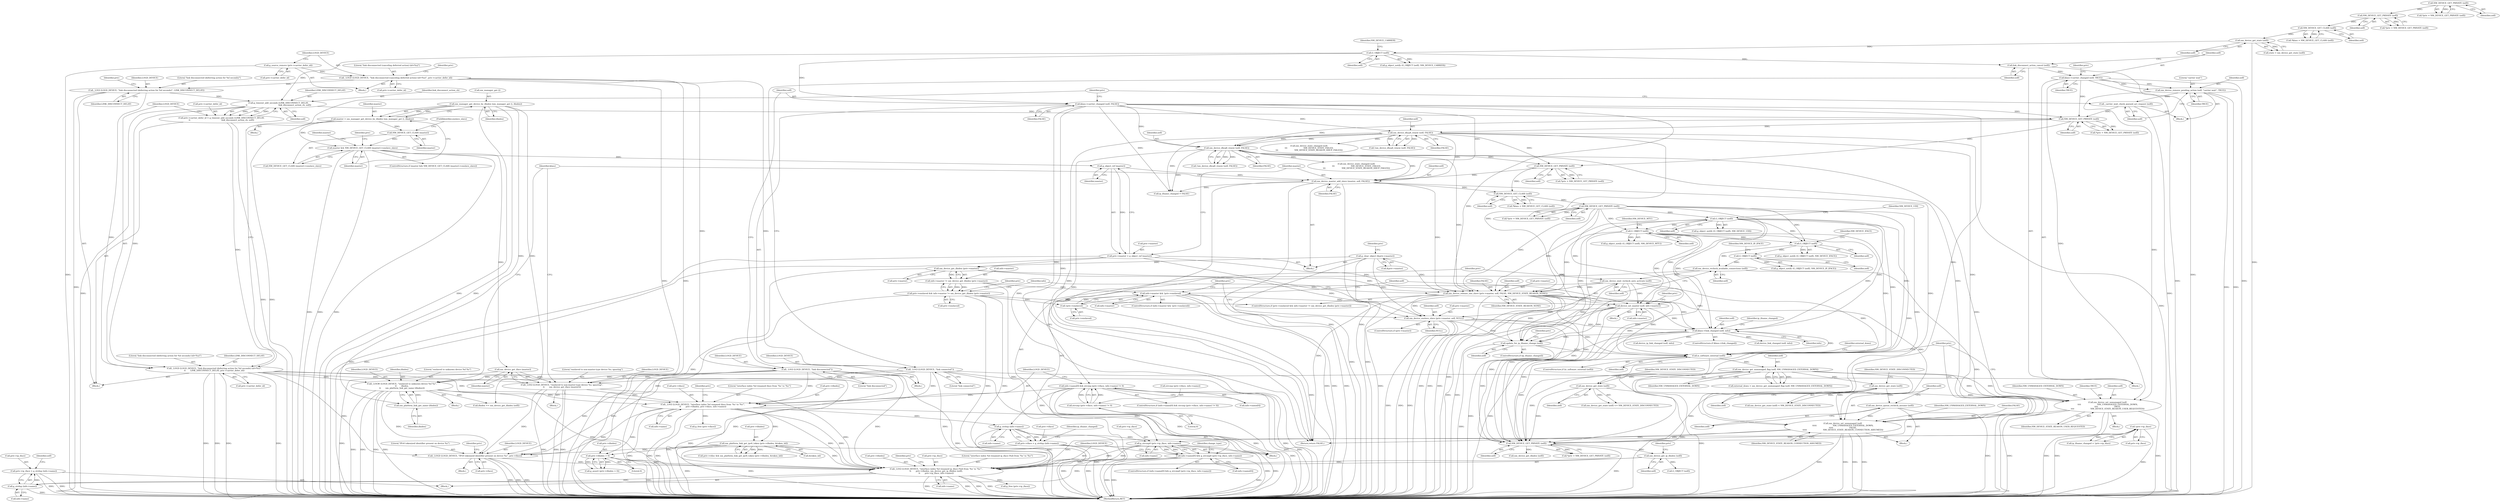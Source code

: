 digraph "0_NetworkManager_d5fc88e573fa58b93034b04d35a2454f5d28cad9@API" {
"1001900" [label="(Call,priv->ip_iface = g_strdup (info->name))"];
"1001904" [label="(Call,g_strdup (info->name))"];
"1001882" [label="(Call,_LOGI (LOGD_DEVICE, \"interface index %d renamed ip_iface (%d) from '%s' to '%s'\",\n\t\t       priv->ifindex, nm_device_get_ip_ifindex (self),\n\t\t       priv->ip_iface, info->name))"];
"1001566" [label="(Call,_LOGW (LOGD_DEVICE, \"enslaved to unknown device %d %s\",\n\t\t       ifindex,\n\t\t       nm_platform_link_get_name (ifindex)))"];
"1001461" [label="(Call,_LOGD (LOGD_DEVICE, \"link disconnected (deferring action for %d seconds) (id=%u)\",\n\t\t       LINK_DISCONNECT_DELAY, priv->carrier_defer_id))"];
"1001449" [label="(Call,_LOGI (LOGD_DEVICE, \"link disconnected (deferring action for %d seconds)\", LINK_DISCONNECT_DELAY))"];
"1001359" [label="(Call,_LOGD (LOGD_DEVICE, \"link disconnected (canceling deferred action) (id=%u)\", priv->carrier_defer_id))"];
"1001355" [label="(Call,g_source_remove (priv->carrier_defer_id))"];
"1001457" [label="(Call,g_timeout_add_seconds (LINK_DISCONNECT_DELAY,\n\t\t                                                link_disconnect_action_cb, self))"];
"1001399" [label="(Call,G_OBJECT (self))"];
"1001384" [label="(Call,nm_device_get_state (self))"];
"1001379" [label="(Call,NM_DEVICE_GET_CLASS (self))"];
"1001374" [label="(Call,NM_DEVICE_GET_PRIVATE (self))"];
"1001348" [label="(Call,NM_DEVICE_GET_PRIVATE (self))"];
"1001453" [label="(Call,priv->carrier_defer_id = g_timeout_add_seconds (LINK_DISCONNECT_DELAY,\n\t\t                                                link_disconnect_action_cb, self))"];
"1001407" [label="(Call,_LOGI (LOGD_DEVICE, \"link connected\"))"];
"1001441" [label="(Call,_LOGI (LOGD_DEVICE, \"link disconnected\"))"];
"1001570" [label="(Call,nm_platform_link_get_name (ifindex))"];
"1001529" [label="(Call,nm_manager_get_device_by_ifindex (nm_manager_get (), ifindex))"];
"1001755" [label="(Call,_LOGD (LOGD_DEVICE, \"IPv6 tokenized identifier present on device %s\", priv->iface))"];
"1001559" [label="(Call,_LOGI (LOGD_DEVICE, \"enslaved to non-master-type device %s; ignoring\",\n\t\t       nm_device_get_iface (master)))"];
"1001562" [label="(Call,nm_device_get_iface (master))"];
"1001533" [label="(Call,master && NM_DEVICE_GET_CLASS (master)->enslave_slave)"];
"1001527" [label="(Call,master = nm_manager_get_device_by_ifindex (nm_manager_get (), ifindex))"];
"1001536" [label="(Call,NM_DEVICE_GET_CLASS (master))"];
"1001654" [label="(Call,_LOGI (LOGD_DEVICE, \"interface index %d renamed iface from '%s' to '%s'\",\n\t\t       priv->ifindex, priv->iface, info->name))"];
"1001638" [label="(Call,info->name[0] && strcmp (priv->iface, info->name) != 0)"];
"1001644" [label="(Call,strcmp (priv->iface, info->name) != 0)"];
"1001670" [label="(Call,priv->iface = g_strdup (info->name))"];
"1001674" [label="(Call,g_strdup (info->name))"];
"1001748" [label="(Call,nm_platform_link_get_ipv6_token (priv->ifindex, &token_iid))"];
"1001799" [label="(Call,priv->ifindex > 0)"];
"1001888" [label="(Call,nm_device_get_ip_ifindex (self))"];
"1001865" [label="(Call,NM_DEVICE_GET_PRIVATE (self))"];
"1001829" [label="(Call,nm_device_set_unmanaged (self,\n\t\t\t\t\t                         NM_UNMANAGED_EXTERNAL_DOWN,\n\t\t\t\t\t                         FALSE,\n\t\t\t\t\t                         NM_DEVICE_STATE_REASON_CONNECTION_ASSUMED))"];
"1001827" [label="(Call,nm_device_queue_recheck_assume (self))"];
"1001823" [label="(Call,nm_device_get_state (self))"];
"1001811" [label="(Call,nm_device_get_unmanaged_flag (self, NM_UNMANAGED_EXTERNAL_DOWN))"];
"1001805" [label="(Call,is_software_external (self))"];
"1001581" [label="(Call,NM_DEVICE_GET_PRIVATE (self))"];
"1001576" [label="(Call,NM_DEVICE_GET_CLASS (self))"];
"1001525" [label="(Call,NM_DEVICE_GET_PRIVATE (self))"];
"1001501" [label="(Call,nm_device_dhcp6_renew (self, FALSE))"];
"1001472" [label="(Call,NM_DEVICE_GET_PRIVATE (self))"];
"1001444" [label="(Call,klass->carrier_changed (self, FALSE))"];
"1001433" [label="(Call,_carrier_wait_check_queued_act_request (self))"];
"1001429" [label="(Call,nm_device_remove_pending_action (self, \"carrier wait\", TRUE))"];
"1001412" [label="(Call,klass->carrier_changed (self, TRUE))"];
"1001410" [label="(Call,link_disconnect_action_cancel (self))"];
"1001485" [label="(Call,nm_device_dhcp4_renew (self, FALSE))"];
"1001551" [label="(Call,nm_device_master_add_slave (master, self, FALSE))"];
"1001549" [label="(Call,g_object_ref (master))"];
"1001614" [label="(Call,G_OBJECT (self))"];
"1001728" [label="(Call,device_set_master (self, info->master))"];
"1001696" [label="(Call,nm_device_emit_recheck_auto_activate (self))"];
"1001694" [label="(Call,nm_device_recheck_available_connections (self))"];
"1001685" [label="(Call,G_OBJECT (self))"];
"1001634" [label="(Call,G_OBJECT (self))"];
"1001691" [label="(Call,G_OBJECT (self))"];
"1001711" [label="(Call,nm_device_release_one_slave (priv->master, self, FALSE, NM_DEVICE_STATE_REASON_NONE))"];
"1001707" [label="(Call,nm_device_get_ifindex (priv->master))"];
"1001545" [label="(Call,priv->master = g_object_ref (master))"];
"1001540" [label="(Call,g_clear_object (&priv->master))"];
"1001719" [label="(Call,info->master && !priv->enslaved)"];
"1001703" [label="(Call,info->master != nm_device_get_ifindex (priv->master))"];
"1001723" [label="(Call,!priv->enslaved)"];
"1001699" [label="(Call,priv->enslaved && info->master != nm_device_get_ifindex (priv->master))"];
"1001737" [label="(Call,nm_device_enslave_slave (priv->master, self, NULL))"];
"1001780" [label="(Call,update_for_ip_ifname_change (self))"];
"1001775" [label="(Call,klass->link_changed (self, info))"];
"1001856" [label="(Call,nm_device_set_unmanaged (self,\n\t\t\t\t                         NM_UNMANAGED_EXTERNAL_DOWN,\n\t\t\t\t                         TRUE,\n\t\t\t\t                         NM_DEVICE_STATE_REASON_USER_REQUESTED))"];
"1001852" [label="(Call,nm_device_get_state (self))"];
"1001874" [label="(Call,g_strcmp0 (priv->ip_iface, info->name))"];
"1001680" [label="(Call,!priv->ip_iface)"];
"1001868" [label="(Call,info->name[0] && g_strcmp0 (priv->ip_iface, info->name))"];
"1001670" [label="(Call,priv->iface = g_strdup (info->name))"];
"1001470" [label="(Call,*priv = NM_DEVICE_GET_PRIVATE (self))"];
"1001755" [label="(Call,_LOGD (LOGD_DEVICE, \"IPv6 tokenized identifier present on device %s\", priv->iface))"];
"1001866" [label="(Identifier,self)"];
"1001811" [label="(Call,nm_device_get_unmanaged_flag (self, NM_UNMANAGED_EXTERNAL_DOWN))"];
"1001484" [label="(Call,!nm_device_dhcp4_renew (self, FALSE))"];
"1001441" [label="(Call,_LOGI (LOGD_DEVICE, \"link disconnected\"))"];
"1001538" [label="(FieldIdentifier,enslave_slave)"];
"1001562" [label="(Call,nm_device_get_iface (master))"];
"1001473" [label="(Identifier,self)"];
"1001853" [label="(Identifier,self)"];
"1001520" [label="(Block,)"];
"1001656" [label="(Literal,\"interface index %d renamed iface from '%s' to '%s'\")"];
"1001408" [label="(Identifier,LOGD_DEVICE)"];
"1001346" [label="(Call,*priv = NM_DEVICE_GET_PRIVATE (self))"];
"1001537" [label="(Identifier,master)"];
"1001780" [label="(Call,update_for_ip_ifname_change (self))"];
"1001825" [label="(Identifier,NM_DEVICE_STATE_DISCONNECTED)"];
"1001746" [label="(Identifier,priv)"];
"1001757" [label="(Literal,\"IPv6 tokenized identifier present on device %s\")"];
"1001375" [label="(Identifier,self)"];
"1001348" [label="(Call,NM_DEVICE_GET_PRIVATE (self))"];
"1001675" [label="(Call,info->name)"];
"1001891" [label="(Identifier,priv)"];
"1001666" [label="(Call,g_free (priv->iface))"];
"1001543" [label="(Identifier,priv)"];
"1001655" [label="(Identifier,LOGD_DEVICE)"];
"1001579" [label="(Call,*priv = NM_DEVICE_GET_PRIVATE (self))"];
"1001700" [label="(Call,priv->enslaved)"];
"1001781" [label="(Identifier,self)"];
"1001691" [label="(Call,G_OBJECT (self))"];
"1001699" [label="(Call,priv->enslaved && info->master != nm_device_get_ifindex (priv->master))"];
"1001896" [label="(Call,g_free (priv->ip_iface))"];
"1001831" [label="(Identifier,NM_UNMANAGED_EXTERNAL_DOWN)"];
"1001721" [label="(Identifier,info)"];
"1001813" [label="(Identifier,NM_UNMANAGED_EXTERNAL_DOWN)"];
"1001692" [label="(Identifier,self)"];
"1001657" [label="(Call,priv->ifindex)"];
"1001812" [label="(Identifier,self)"];
"1001823" [label="(Call,nm_device_get_state (self))"];
"1001551" [label="(Call,nm_device_master_add_slave (master, self, FALSE))"];
"1001654" [label="(Call,_LOGI (LOGD_DEVICE, \"interface index %d renamed iface from '%s' to '%s'\",\n\t\t       priv->ifindex, priv->iface, info->name))"];
"1001585" [label="(Call,ip_ifname_changed = FALSE)"];
"1001576" [label="(Call,NM_DEVICE_GET_CLASS (self))"];
"1001893" [label="(Call,info->name)"];
"1001406" [label="(Block,)"];
"1001547" [label="(Identifier,priv)"];
"1001723" [label="(Call,!priv->enslaved)"];
"1001540" [label="(Call,g_clear_object (&priv->master))"];
"1001528" [label="(Identifier,master)"];
"1001851" [label="(Call,nm_device_get_state (self) <= NM_DEVICE_STATE_DISCONNECTED)"];
"1001560" [label="(Identifier,LOGD_DEVICE)"];
"1001874" [label="(Call,g_strcmp0 (priv->ip_iface, info->name))"];
"1001865" [label="(Call,NM_DEVICE_GET_PRIVATE (self))"];
"1001904" [label="(Call,g_strdup (info->name))"];
"1001878" [label="(Call,info->name)"];
"1001804" [label="(ControlStructure,if (is_software_external (self)))"];
"1001561" [label="(Literal,\"enslaved to non-master-type device %s; ignoring\")"];
"1001485" [label="(Call,nm_device_dhcp4_renew (self, FALSE))"];
"1001748" [label="(Call,nm_platform_link_get_ipv6_token (priv->ifindex, &token_iid))"];
"1001719" [label="(Call,info->master && !priv->enslaved)"];
"1001923" [label="(Call,nm_device_get_ifindex (self))"];
"1001704" [label="(Call,info->master)"];
"1001411" [label="(Identifier,self)"];
"1001614" [label="(Call,G_OBJECT (self))"];
"1001785" [label="(Identifier,priv)"];
"1001355" [label="(Call,g_source_remove (priv->carrier_defer_id))"];
"1001615" [label="(Identifier,self)"];
"1001806" [label="(Identifier,self)"];
"1001487" [label="(Identifier,FALSE)"];
"1001458" [label="(Identifier,LINK_DISCONNECT_DELAY)"];
"1001472" [label="(Call,NM_DEVICE_GET_PRIVATE (self))"];
"1001696" [label="(Call,nm_device_emit_recheck_auto_activate (self))"];
"1001764" [label="(Identifier,priv)"];
"1001385" [label="(Identifier,self)"];
"1001742" [label="(Identifier,NULL)"];
"1001744" [label="(Call,priv->rdisc && nm_platform_link_get_ipv6_token (priv->ifindex, &token_iid))"];
"1001687" [label="(Identifier,NM_DEVICE_IFACE)"];
"1001635" [label="(Identifier,self)"];
"1001738" [label="(Call,priv->master)"];
"1001698" [label="(ControlStructure,if (priv->enslaved && info->master != nm_device_get_ifindex (priv->master)))"];
"1001459" [label="(Identifier,link_disconnect_action_cb)"];
"1001883" [label="(Identifier,LOGD_DEVICE)"];
"1001535" [label="(Call,NM_DEVICE_GET_CLASS (master)->enslave_slave)"];
"1001401" [label="(Identifier,NM_DEVICE_CARRIER)"];
"1001433" [label="(Call,_carrier_wait_check_queued_act_request (self))"];
"1001384" [label="(Call,nm_device_get_state (self))"];
"1001554" [label="(Identifier,FALSE)"];
"1001881" [label="(Block,)"];
"1001663" [label="(Call,info->name)"];
"1001857" [label="(Identifier,self)"];
"1001558" [label="(Block,)"];
"1001917" [label="(Identifier,change_type)"];
"1001444" [label="(Call,klass->carrier_changed (self, FALSE))"];
"1001525" [label="(Call,NM_DEVICE_GET_PRIVATE (self))"];
"1001715" [label="(Identifier,self)"];
"1001443" [label="(Literal,\"link disconnected\")"];
"1001565" [label="(Block,)"];
"1001901" [label="(Call,priv->ip_iface)"];
"1001374" [label="(Call,NM_DEVICE_GET_PRIVATE (self))"];
"1001571" [label="(Identifier,ifindex)"];
"1001909" [label="(Call,G_OBJECT (self))"];
"1001826" [label="(Block,)"];
"1001863" [label="(Call,*priv = NM_DEVICE_GET_PRIVATE (self))"];
"1001407" [label="(Call,_LOGI (LOGD_DEVICE, \"link connected\"))"];
"1001359" [label="(Call,_LOGD (LOGD_DEVICE, \"link disconnected (canceling deferred action) (id=%u)\", priv->carrier_defer_id))"];
"1001684" [label="(Call,g_object_notify (G_OBJECT (self), NM_DEVICE_IFACE))"];
"1001756" [label="(Identifier,LOGD_DEVICE)"];
"1001749" [label="(Call,priv->ifindex)"];
"1001616" [label="(Identifier,NM_DEVICE_UDI)"];
"1001463" [label="(Literal,\"link disconnected (deferring action for %d seconds) (id=%u)\")"];
"1001864" [label="(Identifier,priv)"];
"1001833" [label="(Identifier,NM_DEVICE_STATE_REASON_CONNECTION_ASSUMED)"];
"1001570" [label="(Call,nm_platform_link_get_name (ifindex))"];
"1001465" [label="(Call,priv->carrier_defer_id)"];
"1001377" [label="(Call,*klass = NM_DEVICE_GET_CLASS (self))"];
"1001822" [label="(Call,nm_device_get_state (self) < NM_DEVICE_STATE_DISCONNECTED)"];
"1001460" [label="(Identifier,self)"];
"1001582" [label="(Identifier,self)"];
"1001440" [label="(Block,)"];
"1001448" [label="(Block,)"];
"1001400" [label="(Identifier,self)"];
"1001529" [label="(Call,nm_manager_get_device_by_ifindex (nm_manager_get (), ifindex))"];
"1001679" [label="(Identifier,ip_ifname_changed)"];
"1001798" [label="(Call,g_assert (priv->ifindex > 0))"];
"1001832" [label="(Identifier,FALSE)"];
"1001489" [label="(Call,nm_device_state_changed (self,\n\t\t\t                         NM_DEVICE_STATE_FAILED,\n\t\t\t                         NM_DEVICE_STATE_REASON_DHCP_FAILED))"];
"1001432" [label="(Identifier,TRUE)"];
"1001639" [label="(Call,info->name[0])"];
"1001718" [label="(ControlStructure,if (info->master && !priv->enslaved))"];
"1001502" [label="(Identifier,self)"];
"1001399" [label="(Call,G_OBJECT (self))"];
"1001382" [label="(Call,state = nm_device_get_state (self))"];
"1001559" [label="(Call,_LOGI (LOGD_DEVICE, \"enslaved to non-master-type device %s; ignoring\",\n\t\t       nm_device_get_iface (master)))"];
"1001701" [label="(Identifier,priv)"];
"1001500" [label="(Call,!nm_device_dhcp6_renew (self, FALSE))"];
"1001539" [label="(Block,)"];
"1001575" [label="(Identifier,klass)"];
"1001889" [label="(Identifier,self)"];
"1001553" [label="(Identifier,self)"];
"1001530" [label="(Call,nm_manager_get ())"];
"1001805" [label="(Call,is_software_external (self))"];
"1001379" [label="(Call,NM_DEVICE_GET_CLASS (self))"];
"1001852" [label="(Call,nm_device_get_state (self))"];
"1001900" [label="(Call,priv->ip_iface = g_strdup (info->name))"];
"1001645" [label="(Call,strcmp (priv->iface, info->name))"];
"1001884" [label="(Literal,\"interface index %d renamed ip_iface (%d) from '%s' to '%s'\")"];
"1001686" [label="(Identifier,self)"];
"1001776" [label="(Identifier,self)"];
"1001413" [label="(Identifier,self)"];
"1001730" [label="(Call,info->master)"];
"1001754" [label="(Block,)"];
"1001552" [label="(Identifier,master)"];
"1001752" [label="(Call,&token_iid)"];
"1001868" [label="(Call,info->name[0] && g_strcmp0 (priv->ip_iface, info->name))"];
"1001449" [label="(Call,_LOGI (LOGD_DEVICE, \"link disconnected (deferring action for %d seconds)\", LINK_DISCONNECT_DELAY))"];
"1001809" [label="(Call,external_down = nm_device_get_unmanaged_flag (self, NM_UNMANAGED_EXTERNAL_DOWN))"];
"1001737" [label="(Call,nm_device_enslave_slave (priv->master, self, NULL))"];
"1001412" [label="(Call,klass->carrier_changed (self, TRUE))"];
"1001613" [label="(Call,g_object_notify (G_OBJECT (self), NM_DEVICE_UDI))"];
"1001830" [label="(Identifier,self)"];
"1001442" [label="(Identifier,LOGD_DEVICE)"];
"1001453" [label="(Call,priv->carrier_defer_id = g_timeout_add_seconds (LINK_DISCONNECT_DELAY,\n\t\t                                                link_disconnect_action_cb, self))"];
"1001727" [label="(Block,)"];
"1001779" [label="(Identifier,ip_ifname_changed)"];
"1001563" [label="(Identifier,master)"];
"1001860" [label="(Identifier,NM_DEVICE_STATE_REASON_USER_REQUESTED)"];
"1001708" [label="(Call,priv->master)"];
"1001380" [label="(Identifier,self)"];
"1001652" [label="(Literal,0)"];
"1001729" [label="(Identifier,self)"];
"1001858" [label="(Identifier,NM_UNMANAGED_EXTERNAL_DOWN)"];
"1001534" [label="(Identifier,master)"];
"1001829" [label="(Call,nm_device_set_unmanaged (self,\n\t\t\t\t\t                         NM_UNMANAGED_EXTERNAL_DOWN,\n\t\t\t\t\t                         FALSE,\n\t\t\t\t\t                         NM_DEVICE_STATE_REASON_CONNECTION_ASSUMED))"];
"1001854" [label="(Identifier,NM_DEVICE_STATE_DISCONNECTED)"];
"1001690" [label="(Call,g_object_notify (G_OBJECT (self), NM_DEVICE_IP_IFACE))"];
"1001636" [label="(Identifier,NM_DEVICE_MTU)"];
"1001634" [label="(Call,G_OBJECT (self))"];
"1001557" [label="(Identifier,master)"];
"1001803" [label="(Literal,0)"];
"1001724" [label="(Call,priv->enslaved)"];
"1001434" [label="(Identifier,self)"];
"1001885" [label="(Call,priv->ifindex)"];
"1001541" [label="(Call,&priv->master)"];
"1001454" [label="(Call,priv->carrier_defer_id)"];
"1001523" [label="(Call,*priv = NM_DEVICE_GET_PRIVATE (self))"];
"1001828" [label="(Identifier,self)"];
"1001711" [label="(Call,nm_device_release_one_slave (priv->master, self, FALSE, NM_DEVICE_STATE_REASON_NONE))"];
"1001546" [label="(Call,priv->master)"];
"1001445" [label="(Identifier,self)"];
"1001581" [label="(Call,NM_DEVICE_GET_PRIVATE (self))"];
"1001859" [label="(Identifier,TRUE)"];
"1001898" [label="(Identifier,priv)"];
"1001758" [label="(Call,priv->iface)"];
"1001574" [label="(Call,*klass = NM_DEVICE_GET_CLASS (self))"];
"1001354" [label="(Block,)"];
"1001694" [label="(Call,nm_device_recheck_available_connections (self))"];
"1001455" [label="(Identifier,priv)"];
"1001660" [label="(Call,priv->iface)"];
"1001462" [label="(Identifier,LOGD_DEVICE)"];
"1001533" [label="(Call,master && NM_DEVICE_GET_CLASS (master)->enslave_slave)"];
"1001735" [label="(Identifier,priv)"];
"1001875" [label="(Call,priv->ip_iface)"];
"1001882" [label="(Call,_LOGI (LOGD_DEVICE, \"interface index %d renamed ip_iface (%d) from '%s' to '%s'\",\n\t\t       priv->ifindex, nm_device_get_ip_ifindex (self),\n\t\t       priv->ip_iface, info->name))"];
"1001824" [label="(Identifier,self)"];
"1001452" [label="(Identifier,LINK_DISCONNECT_DELAY)"];
"1001905" [label="(Call,info->name)"];
"1001869" [label="(Call,info->name[0])"];
"1001638" [label="(Call,info->name[0] && strcmp (priv->iface, info->name) != 0)"];
"1001685" [label="(Call,G_OBJECT (self))"];
"1001419" [label="(Block,)"];
"1001855" [label="(Block,)"];
"1001775" [label="(Call,klass->link_changed (self, info))"];
"1001362" [label="(Call,priv->carrier_defer_id)"];
"1007368" [label="(MethodReturn,RET)"];
"1001429" [label="(Call,nm_device_remove_pending_action (self, \"carrier wait\", TRUE))"];
"1001637" [label="(ControlStructure,if (info->name[0] && strcmp (priv->iface, info->name) != 0))"];
"1001450" [label="(Identifier,LOGD_DEVICE)"];
"1001633" [label="(Call,g_object_notify (G_OBJECT (self), NM_DEVICE_MTU))"];
"1001707" [label="(Call,nm_device_get_ifindex (priv->master))"];
"1001550" [label="(Identifier,master)"];
"1001568" [label="(Literal,\"enslaved to unknown device %d %s\")"];
"1001531" [label="(Identifier,ifindex)"];
"1001527" [label="(Call,master = nm_manager_get_device_by_ifindex (nm_manager_get (), ifindex))"];
"1001451" [label="(Literal,\"link disconnected (deferring action for %d seconds)\")"];
"1001430" [label="(Identifier,self)"];
"1001486" [label="(Identifier,self)"];
"1001536" [label="(Call,NM_DEVICE_GET_CLASS (master))"];
"1001668" [label="(Identifier,priv)"];
"1001695" [label="(Identifier,self)"];
"1001778" [label="(ControlStructure,if (ip_ifname_changed))"];
"1001799" [label="(Call,priv->ifindex > 0)"];
"1001461" [label="(Call,_LOGD (LOGD_DEVICE, \"link disconnected (deferring action for %d seconds) (id=%u)\",\n\t\t       LINK_DISCONNECT_DELAY, priv->carrier_defer_id))"];
"1001567" [label="(Identifier,LOGD_DEVICE)"];
"1001890" [label="(Call,priv->ip_iface)"];
"1001674" [label="(Call,g_strdup (info->name))"];
"1001810" [label="(Identifier,external_down)"];
"1001713" [label="(Identifier,priv)"];
"1001566" [label="(Call,_LOGW (LOGD_DEVICE, \"enslaved to unknown device %d %s\",\n\t\t       ifindex,\n\t\t       nm_platform_link_get_name (ifindex)))"];
"1001398" [label="(Call,g_object_notify (G_OBJECT (self), NM_DEVICE_CARRIER))"];
"1001410" [label="(Call,link_disconnect_action_cancel (self))"];
"1001962" [label="(Return,return FALSE;)"];
"1001717" [label="(Identifier,NM_DEVICE_STATE_REASON_NONE)"];
"1001771" [label="(ControlStructure,if (klass->link_changed))"];
"1001888" [label="(Call,nm_device_get_ip_ifindex (self))"];
"1001471" [label="(Identifier,priv)"];
"1001653" [label="(Block,)"];
"1001372" [label="(Call,*priv = NM_DEVICE_GET_PRIVATE (self))"];
"1001712" [label="(Call,priv->master)"];
"1001549" [label="(Call,g_object_ref (master))"];
"1001925" [label="(Call,device_link_changed (self, info))"];
"1001526" [label="(Identifier,self)"];
"1001505" [label="(Call,nm_device_state_changed (self,\n\t\t\t                         NM_DEVICE_STATE_FAILED,\n\t\t\t                         NM_DEVICE_STATE_REASON_DHCP_FAILED))"];
"1001921" [label="(Call,ifindex == nm_device_get_ifindex (self))"];
"1001777" [label="(Identifier,info)"];
"1001360" [label="(Identifier,LOGD_DEVICE)"];
"1001367" [label="(Identifier,priv)"];
"1001741" [label="(Identifier,self)"];
"1001728" [label="(Call,device_set_master (self, info->master))"];
"1001577" [label="(Identifier,self)"];
"1001867" [label="(ControlStructure,if (info->name[0] && g_strcmp0 (priv->ip_iface, info->name)))"];
"1001733" [label="(ControlStructure,if (priv->master))"];
"1001703" [label="(Call,info->master != nm_device_get_ifindex (priv->master))"];
"1001457" [label="(Call,g_timeout_add_seconds (LINK_DISCONNECT_DELAY,\n\t\t                                                link_disconnect_action_cb, self))"];
"1001910" [label="(Identifier,self)"];
"1001501" [label="(Call,nm_device_dhcp6_renew (self, FALSE))"];
"1001356" [label="(Call,priv->carrier_defer_id)"];
"1001856" [label="(Call,nm_device_set_unmanaged (self,\n\t\t\t\t                         NM_UNMANAGED_EXTERNAL_DOWN,\n\t\t\t\t                         TRUE,\n\t\t\t\t                         NM_DEVICE_STATE_REASON_USER_REQUESTED))"];
"1001532" [label="(ControlStructure,if (master && NM_DEVICE_GET_CLASS (master)->enslave_slave))"];
"1001681" [label="(Call,priv->ip_iface)"];
"1001417" [label="(Identifier,priv)"];
"1001545" [label="(Call,priv->master = g_object_ref (master))"];
"1001934" [label="(Call,device_ip_link_changed (self, info))"];
"1001800" [label="(Call,priv->ifindex)"];
"1001678" [label="(Call,ip_ifname_changed = !priv->ip_iface)"];
"1001464" [label="(Identifier,LINK_DISCONNECT_DELAY)"];
"1001644" [label="(Call,strcmp (priv->iface, info->name) != 0)"];
"1001446" [label="(Identifier,FALSE)"];
"1001827" [label="(Call,nm_device_queue_recheck_assume (self))"];
"1001693" [label="(Identifier,NM_DEVICE_IP_IFACE)"];
"1001671" [label="(Call,priv->iface)"];
"1001349" [label="(Identifier,self)"];
"1001569" [label="(Identifier,ifindex)"];
"1001697" [label="(Identifier,self)"];
"1001680" [label="(Call,!priv->ip_iface)"];
"1001361" [label="(Literal,\"link disconnected (canceling deferred action) (id=%u)\")"];
"1001720" [label="(Call,info->master)"];
"1001716" [label="(Identifier,FALSE)"];
"1001503" [label="(Identifier,FALSE)"];
"1001431" [label="(Literal,\"carrier wait\")"];
"1001414" [label="(Identifier,TRUE)"];
"1001409" [label="(Literal,\"link connected\")"];
"1001900" -> "1001881"  [label="AST: "];
"1001900" -> "1001904"  [label="CFG: "];
"1001901" -> "1001900"  [label="AST: "];
"1001904" -> "1001900"  [label="AST: "];
"1001910" -> "1001900"  [label="CFG: "];
"1001900" -> "1007368"  [label="DDG: "];
"1001900" -> "1007368"  [label="DDG: "];
"1001904" -> "1001900"  [label="DDG: "];
"1001904" -> "1001905"  [label="CFG: "];
"1001905" -> "1001904"  [label="AST: "];
"1001904" -> "1007368"  [label="DDG: "];
"1001882" -> "1001904"  [label="DDG: "];
"1001868" -> "1001904"  [label="DDG: "];
"1001882" -> "1001881"  [label="AST: "];
"1001882" -> "1001893"  [label="CFG: "];
"1001883" -> "1001882"  [label="AST: "];
"1001884" -> "1001882"  [label="AST: "];
"1001885" -> "1001882"  [label="AST: "];
"1001888" -> "1001882"  [label="AST: "];
"1001890" -> "1001882"  [label="AST: "];
"1001893" -> "1001882"  [label="AST: "];
"1001898" -> "1001882"  [label="CFG: "];
"1001882" -> "1007368"  [label="DDG: "];
"1001882" -> "1007368"  [label="DDG: "];
"1001882" -> "1007368"  [label="DDG: "];
"1001882" -> "1007368"  [label="DDG: "];
"1001566" -> "1001882"  [label="DDG: "];
"1001461" -> "1001882"  [label="DDG: "];
"1001755" -> "1001882"  [label="DDG: "];
"1001407" -> "1001882"  [label="DDG: "];
"1001559" -> "1001882"  [label="DDG: "];
"1001654" -> "1001882"  [label="DDG: "];
"1001654" -> "1001882"  [label="DDG: "];
"1001441" -> "1001882"  [label="DDG: "];
"1001748" -> "1001882"  [label="DDG: "];
"1001799" -> "1001882"  [label="DDG: "];
"1001888" -> "1001882"  [label="DDG: "];
"1001874" -> "1001882"  [label="DDG: "];
"1001874" -> "1001882"  [label="DDG: "];
"1001680" -> "1001882"  [label="DDG: "];
"1001868" -> "1001882"  [label="DDG: "];
"1001674" -> "1001882"  [label="DDG: "];
"1001882" -> "1001896"  [label="DDG: "];
"1001566" -> "1001565"  [label="AST: "];
"1001566" -> "1001570"  [label="CFG: "];
"1001567" -> "1001566"  [label="AST: "];
"1001568" -> "1001566"  [label="AST: "];
"1001569" -> "1001566"  [label="AST: "];
"1001570" -> "1001566"  [label="AST: "];
"1001575" -> "1001566"  [label="CFG: "];
"1001566" -> "1007368"  [label="DDG: "];
"1001566" -> "1007368"  [label="DDG: "];
"1001566" -> "1007368"  [label="DDG: "];
"1001566" -> "1007368"  [label="DDG: "];
"1001461" -> "1001566"  [label="DDG: "];
"1001407" -> "1001566"  [label="DDG: "];
"1001441" -> "1001566"  [label="DDG: "];
"1001570" -> "1001566"  [label="DDG: "];
"1001566" -> "1001654"  [label="DDG: "];
"1001566" -> "1001755"  [label="DDG: "];
"1001566" -> "1001921"  [label="DDG: "];
"1001461" -> "1001448"  [label="AST: "];
"1001461" -> "1001465"  [label="CFG: "];
"1001462" -> "1001461"  [label="AST: "];
"1001463" -> "1001461"  [label="AST: "];
"1001464" -> "1001461"  [label="AST: "];
"1001465" -> "1001461"  [label="AST: "];
"1001471" -> "1001461"  [label="CFG: "];
"1001461" -> "1007368"  [label="DDG: "];
"1001461" -> "1007368"  [label="DDG: "];
"1001461" -> "1007368"  [label="DDG: "];
"1001461" -> "1007368"  [label="DDG: "];
"1001449" -> "1001461"  [label="DDG: "];
"1001457" -> "1001461"  [label="DDG: "];
"1001453" -> "1001461"  [label="DDG: "];
"1001461" -> "1001559"  [label="DDG: "];
"1001461" -> "1001654"  [label="DDG: "];
"1001461" -> "1001755"  [label="DDG: "];
"1001449" -> "1001448"  [label="AST: "];
"1001449" -> "1001452"  [label="CFG: "];
"1001450" -> "1001449"  [label="AST: "];
"1001451" -> "1001449"  [label="AST: "];
"1001452" -> "1001449"  [label="AST: "];
"1001455" -> "1001449"  [label="CFG: "];
"1001449" -> "1007368"  [label="DDG: "];
"1001359" -> "1001449"  [label="DDG: "];
"1001449" -> "1001457"  [label="DDG: "];
"1001359" -> "1001354"  [label="AST: "];
"1001359" -> "1001362"  [label="CFG: "];
"1001360" -> "1001359"  [label="AST: "];
"1001361" -> "1001359"  [label="AST: "];
"1001362" -> "1001359"  [label="AST: "];
"1001367" -> "1001359"  [label="CFG: "];
"1001359" -> "1007368"  [label="DDG: "];
"1001359" -> "1007368"  [label="DDG: "];
"1001355" -> "1001359"  [label="DDG: "];
"1001359" -> "1001407"  [label="DDG: "];
"1001359" -> "1001441"  [label="DDG: "];
"1001355" -> "1001354"  [label="AST: "];
"1001355" -> "1001356"  [label="CFG: "];
"1001356" -> "1001355"  [label="AST: "];
"1001360" -> "1001355"  [label="CFG: "];
"1001355" -> "1007368"  [label="DDG: "];
"1001457" -> "1001453"  [label="AST: "];
"1001457" -> "1001460"  [label="CFG: "];
"1001458" -> "1001457"  [label="AST: "];
"1001459" -> "1001457"  [label="AST: "];
"1001460" -> "1001457"  [label="AST: "];
"1001453" -> "1001457"  [label="CFG: "];
"1001457" -> "1007368"  [label="DDG: "];
"1001457" -> "1001453"  [label="DDG: "];
"1001457" -> "1001453"  [label="DDG: "];
"1001457" -> "1001453"  [label="DDG: "];
"1001399" -> "1001457"  [label="DDG: "];
"1001457" -> "1001472"  [label="DDG: "];
"1001399" -> "1001398"  [label="AST: "];
"1001399" -> "1001400"  [label="CFG: "];
"1001400" -> "1001399"  [label="AST: "];
"1001401" -> "1001399"  [label="CFG: "];
"1001399" -> "1001398"  [label="DDG: "];
"1001384" -> "1001399"  [label="DDG: "];
"1001399" -> "1001410"  [label="DDG: "];
"1001399" -> "1001444"  [label="DDG: "];
"1001384" -> "1001382"  [label="AST: "];
"1001384" -> "1001385"  [label="CFG: "];
"1001385" -> "1001384"  [label="AST: "];
"1001382" -> "1001384"  [label="CFG: "];
"1001384" -> "1007368"  [label="DDG: "];
"1001384" -> "1001382"  [label="DDG: "];
"1001379" -> "1001384"  [label="DDG: "];
"1001379" -> "1001377"  [label="AST: "];
"1001379" -> "1001380"  [label="CFG: "];
"1001380" -> "1001379"  [label="AST: "];
"1001377" -> "1001379"  [label="CFG: "];
"1001379" -> "1001377"  [label="DDG: "];
"1001374" -> "1001379"  [label="DDG: "];
"1001374" -> "1001372"  [label="AST: "];
"1001374" -> "1001375"  [label="CFG: "];
"1001375" -> "1001374"  [label="AST: "];
"1001372" -> "1001374"  [label="CFG: "];
"1001374" -> "1001372"  [label="DDG: "];
"1001348" -> "1001374"  [label="DDG: "];
"1001348" -> "1001346"  [label="AST: "];
"1001348" -> "1001349"  [label="CFG: "];
"1001349" -> "1001348"  [label="AST: "];
"1001346" -> "1001348"  [label="CFG: "];
"1001348" -> "1001346"  [label="DDG: "];
"1001453" -> "1001448"  [label="AST: "];
"1001454" -> "1001453"  [label="AST: "];
"1001462" -> "1001453"  [label="CFG: "];
"1001453" -> "1007368"  [label="DDG: "];
"1001407" -> "1001406"  [label="AST: "];
"1001407" -> "1001409"  [label="CFG: "];
"1001408" -> "1001407"  [label="AST: "];
"1001409" -> "1001407"  [label="AST: "];
"1001411" -> "1001407"  [label="CFG: "];
"1001407" -> "1007368"  [label="DDG: "];
"1001407" -> "1007368"  [label="DDG: "];
"1001407" -> "1001559"  [label="DDG: "];
"1001407" -> "1001654"  [label="DDG: "];
"1001407" -> "1001755"  [label="DDG: "];
"1001441" -> "1001440"  [label="AST: "];
"1001441" -> "1001443"  [label="CFG: "];
"1001442" -> "1001441"  [label="AST: "];
"1001443" -> "1001441"  [label="AST: "];
"1001445" -> "1001441"  [label="CFG: "];
"1001441" -> "1007368"  [label="DDG: "];
"1001441" -> "1007368"  [label="DDG: "];
"1001441" -> "1001559"  [label="DDG: "];
"1001441" -> "1001654"  [label="DDG: "];
"1001441" -> "1001755"  [label="DDG: "];
"1001570" -> "1001571"  [label="CFG: "];
"1001571" -> "1001570"  [label="AST: "];
"1001529" -> "1001570"  [label="DDG: "];
"1001529" -> "1001527"  [label="AST: "];
"1001529" -> "1001531"  [label="CFG: "];
"1001530" -> "1001529"  [label="AST: "];
"1001531" -> "1001529"  [label="AST: "];
"1001527" -> "1001529"  [label="CFG: "];
"1001529" -> "1007368"  [label="DDG: "];
"1001529" -> "1007368"  [label="DDG: "];
"1001529" -> "1001527"  [label="DDG: "];
"1001529" -> "1001527"  [label="DDG: "];
"1001529" -> "1001921"  [label="DDG: "];
"1001755" -> "1001754"  [label="AST: "];
"1001755" -> "1001758"  [label="CFG: "];
"1001756" -> "1001755"  [label="AST: "];
"1001757" -> "1001755"  [label="AST: "];
"1001758" -> "1001755"  [label="AST: "];
"1001764" -> "1001755"  [label="CFG: "];
"1001755" -> "1007368"  [label="DDG: "];
"1001755" -> "1007368"  [label="DDG: "];
"1001755" -> "1007368"  [label="DDG: "];
"1001559" -> "1001755"  [label="DDG: "];
"1001654" -> "1001755"  [label="DDG: "];
"1001670" -> "1001755"  [label="DDG: "];
"1001559" -> "1001558"  [label="AST: "];
"1001559" -> "1001562"  [label="CFG: "];
"1001560" -> "1001559"  [label="AST: "];
"1001561" -> "1001559"  [label="AST: "];
"1001562" -> "1001559"  [label="AST: "];
"1001575" -> "1001559"  [label="CFG: "];
"1001559" -> "1007368"  [label="DDG: "];
"1001559" -> "1007368"  [label="DDG: "];
"1001559" -> "1007368"  [label="DDG: "];
"1001562" -> "1001559"  [label="DDG: "];
"1001559" -> "1001654"  [label="DDG: "];
"1001562" -> "1001563"  [label="CFG: "];
"1001563" -> "1001562"  [label="AST: "];
"1001562" -> "1007368"  [label="DDG: "];
"1001533" -> "1001562"  [label="DDG: "];
"1001533" -> "1001532"  [label="AST: "];
"1001533" -> "1001534"  [label="CFG: "];
"1001533" -> "1001535"  [label="CFG: "];
"1001534" -> "1001533"  [label="AST: "];
"1001535" -> "1001533"  [label="AST: "];
"1001543" -> "1001533"  [label="CFG: "];
"1001557" -> "1001533"  [label="CFG: "];
"1001533" -> "1007368"  [label="DDG: "];
"1001533" -> "1007368"  [label="DDG: "];
"1001533" -> "1007368"  [label="DDG: "];
"1001527" -> "1001533"  [label="DDG: "];
"1001536" -> "1001533"  [label="DDG: "];
"1001533" -> "1001549"  [label="DDG: "];
"1001527" -> "1001520"  [label="AST: "];
"1001528" -> "1001527"  [label="AST: "];
"1001534" -> "1001527"  [label="CFG: "];
"1001527" -> "1007368"  [label="DDG: "];
"1001527" -> "1001536"  [label="DDG: "];
"1001536" -> "1001535"  [label="AST: "];
"1001536" -> "1001537"  [label="CFG: "];
"1001537" -> "1001536"  [label="AST: "];
"1001538" -> "1001536"  [label="CFG: "];
"1001654" -> "1001653"  [label="AST: "];
"1001654" -> "1001663"  [label="CFG: "];
"1001655" -> "1001654"  [label="AST: "];
"1001656" -> "1001654"  [label="AST: "];
"1001657" -> "1001654"  [label="AST: "];
"1001660" -> "1001654"  [label="AST: "];
"1001663" -> "1001654"  [label="AST: "];
"1001668" -> "1001654"  [label="CFG: "];
"1001654" -> "1007368"  [label="DDG: "];
"1001654" -> "1007368"  [label="DDG: "];
"1001654" -> "1007368"  [label="DDG: "];
"1001638" -> "1001654"  [label="DDG: "];
"1001654" -> "1001666"  [label="DDG: "];
"1001654" -> "1001674"  [label="DDG: "];
"1001654" -> "1001748"  [label="DDG: "];
"1001654" -> "1001799"  [label="DDG: "];
"1001638" -> "1001637"  [label="AST: "];
"1001638" -> "1001639"  [label="CFG: "];
"1001638" -> "1001644"  [label="CFG: "];
"1001639" -> "1001638"  [label="AST: "];
"1001644" -> "1001638"  [label="AST: "];
"1001655" -> "1001638"  [label="CFG: "];
"1001701" -> "1001638"  [label="CFG: "];
"1001638" -> "1007368"  [label="DDG: "];
"1001638" -> "1007368"  [label="DDG: "];
"1001644" -> "1001638"  [label="DDG: "];
"1001644" -> "1001638"  [label="DDG: "];
"1001638" -> "1001674"  [label="DDG: "];
"1001638" -> "1001868"  [label="DDG: "];
"1001638" -> "1001874"  [label="DDG: "];
"1001644" -> "1001652"  [label="CFG: "];
"1001645" -> "1001644"  [label="AST: "];
"1001652" -> "1001644"  [label="AST: "];
"1001644" -> "1007368"  [label="DDG: "];
"1001670" -> "1001653"  [label="AST: "];
"1001670" -> "1001674"  [label="CFG: "];
"1001671" -> "1001670"  [label="AST: "];
"1001674" -> "1001670"  [label="AST: "];
"1001679" -> "1001670"  [label="CFG: "];
"1001670" -> "1007368"  [label="DDG: "];
"1001670" -> "1007368"  [label="DDG: "];
"1001674" -> "1001670"  [label="DDG: "];
"1001674" -> "1001675"  [label="CFG: "];
"1001675" -> "1001674"  [label="AST: "];
"1001674" -> "1007368"  [label="DDG: "];
"1001674" -> "1001874"  [label="DDG: "];
"1001748" -> "1001744"  [label="AST: "];
"1001748" -> "1001752"  [label="CFG: "];
"1001749" -> "1001748"  [label="AST: "];
"1001752" -> "1001748"  [label="AST: "];
"1001744" -> "1001748"  [label="CFG: "];
"1001748" -> "1007368"  [label="DDG: "];
"1001748" -> "1007368"  [label="DDG: "];
"1001748" -> "1001744"  [label="DDG: "];
"1001748" -> "1001744"  [label="DDG: "];
"1001748" -> "1001799"  [label="DDG: "];
"1001799" -> "1001798"  [label="AST: "];
"1001799" -> "1001803"  [label="CFG: "];
"1001800" -> "1001799"  [label="AST: "];
"1001803" -> "1001799"  [label="AST: "];
"1001798" -> "1001799"  [label="CFG: "];
"1001799" -> "1007368"  [label="DDG: "];
"1001799" -> "1001798"  [label="DDG: "];
"1001799" -> "1001798"  [label="DDG: "];
"1001888" -> "1001889"  [label="CFG: "];
"1001889" -> "1001888"  [label="AST: "];
"1001891" -> "1001888"  [label="CFG: "];
"1001865" -> "1001888"  [label="DDG: "];
"1001888" -> "1001909"  [label="DDG: "];
"1001865" -> "1001863"  [label="AST: "];
"1001865" -> "1001866"  [label="CFG: "];
"1001866" -> "1001865"  [label="AST: "];
"1001863" -> "1001865"  [label="CFG: "];
"1001865" -> "1007368"  [label="DDG: "];
"1001865" -> "1001863"  [label="DDG: "];
"1001829" -> "1001865"  [label="DDG: "];
"1001856" -> "1001865"  [label="DDG: "];
"1001581" -> "1001865"  [label="DDG: "];
"1001614" -> "1001865"  [label="DDG: "];
"1001728" -> "1001865"  [label="DDG: "];
"1001811" -> "1001865"  [label="DDG: "];
"1001696" -> "1001865"  [label="DDG: "];
"1001737" -> "1001865"  [label="DDG: "];
"1001805" -> "1001865"  [label="DDG: "];
"1001780" -> "1001865"  [label="DDG: "];
"1001711" -> "1001865"  [label="DDG: "];
"1001823" -> "1001865"  [label="DDG: "];
"1001634" -> "1001865"  [label="DDG: "];
"1001775" -> "1001865"  [label="DDG: "];
"1001852" -> "1001865"  [label="DDG: "];
"1001865" -> "1001923"  [label="DDG: "];
"1001829" -> "1001826"  [label="AST: "];
"1001829" -> "1001833"  [label="CFG: "];
"1001830" -> "1001829"  [label="AST: "];
"1001831" -> "1001829"  [label="AST: "];
"1001832" -> "1001829"  [label="AST: "];
"1001833" -> "1001829"  [label="AST: "];
"1001864" -> "1001829"  [label="CFG: "];
"1001829" -> "1007368"  [label="DDG: "];
"1001829" -> "1007368"  [label="DDG: "];
"1001829" -> "1007368"  [label="DDG: "];
"1001829" -> "1007368"  [label="DDG: "];
"1001827" -> "1001829"  [label="DDG: "];
"1001811" -> "1001829"  [label="DDG: "];
"1001711" -> "1001829"  [label="DDG: "];
"1001485" -> "1001829"  [label="DDG: "];
"1001551" -> "1001829"  [label="DDG: "];
"1001444" -> "1001829"  [label="DDG: "];
"1001501" -> "1001829"  [label="DDG: "];
"1001829" -> "1001962"  [label="DDG: "];
"1001827" -> "1001826"  [label="AST: "];
"1001827" -> "1001828"  [label="CFG: "];
"1001828" -> "1001827"  [label="AST: "];
"1001830" -> "1001827"  [label="CFG: "];
"1001827" -> "1007368"  [label="DDG: "];
"1001823" -> "1001827"  [label="DDG: "];
"1001823" -> "1001822"  [label="AST: "];
"1001823" -> "1001824"  [label="CFG: "];
"1001824" -> "1001823"  [label="AST: "];
"1001825" -> "1001823"  [label="CFG: "];
"1001823" -> "1001822"  [label="DDG: "];
"1001811" -> "1001823"  [label="DDG: "];
"1001811" -> "1001809"  [label="AST: "];
"1001811" -> "1001813"  [label="CFG: "];
"1001812" -> "1001811"  [label="AST: "];
"1001813" -> "1001811"  [label="AST: "];
"1001809" -> "1001811"  [label="CFG: "];
"1001811" -> "1007368"  [label="DDG: "];
"1001811" -> "1001809"  [label="DDG: "];
"1001811" -> "1001809"  [label="DDG: "];
"1001805" -> "1001811"  [label="DDG: "];
"1001811" -> "1001852"  [label="DDG: "];
"1001811" -> "1001856"  [label="DDG: "];
"1001811" -> "1001856"  [label="DDG: "];
"1001805" -> "1001804"  [label="AST: "];
"1001805" -> "1001806"  [label="CFG: "];
"1001806" -> "1001805"  [label="AST: "];
"1001810" -> "1001805"  [label="CFG: "];
"1001864" -> "1001805"  [label="CFG: "];
"1001805" -> "1007368"  [label="DDG: "];
"1001581" -> "1001805"  [label="DDG: "];
"1001614" -> "1001805"  [label="DDG: "];
"1001728" -> "1001805"  [label="DDG: "];
"1001696" -> "1001805"  [label="DDG: "];
"1001634" -> "1001805"  [label="DDG: "];
"1001737" -> "1001805"  [label="DDG: "];
"1001780" -> "1001805"  [label="DDG: "];
"1001711" -> "1001805"  [label="DDG: "];
"1001775" -> "1001805"  [label="DDG: "];
"1001581" -> "1001579"  [label="AST: "];
"1001581" -> "1001582"  [label="CFG: "];
"1001582" -> "1001581"  [label="AST: "];
"1001579" -> "1001581"  [label="CFG: "];
"1001581" -> "1001579"  [label="DDG: "];
"1001576" -> "1001581"  [label="DDG: "];
"1001581" -> "1001614"  [label="DDG: "];
"1001581" -> "1001634"  [label="DDG: "];
"1001581" -> "1001685"  [label="DDG: "];
"1001581" -> "1001711"  [label="DDG: "];
"1001581" -> "1001728"  [label="DDG: "];
"1001581" -> "1001775"  [label="DDG: "];
"1001581" -> "1001780"  [label="DDG: "];
"1001576" -> "1001574"  [label="AST: "];
"1001576" -> "1001577"  [label="CFG: "];
"1001577" -> "1001576"  [label="AST: "];
"1001574" -> "1001576"  [label="CFG: "];
"1001576" -> "1001574"  [label="DDG: "];
"1001525" -> "1001576"  [label="DDG: "];
"1001551" -> "1001576"  [label="DDG: "];
"1001525" -> "1001523"  [label="AST: "];
"1001525" -> "1001526"  [label="CFG: "];
"1001526" -> "1001525"  [label="AST: "];
"1001523" -> "1001525"  [label="CFG: "];
"1001525" -> "1001523"  [label="DDG: "];
"1001501" -> "1001525"  [label="DDG: "];
"1001472" -> "1001525"  [label="DDG: "];
"1001485" -> "1001525"  [label="DDG: "];
"1001525" -> "1001551"  [label="DDG: "];
"1001501" -> "1001500"  [label="AST: "];
"1001501" -> "1001503"  [label="CFG: "];
"1001502" -> "1001501"  [label="AST: "];
"1001503" -> "1001501"  [label="AST: "];
"1001500" -> "1001501"  [label="CFG: "];
"1001501" -> "1007368"  [label="DDG: "];
"1001501" -> "1001500"  [label="DDG: "];
"1001501" -> "1001500"  [label="DDG: "];
"1001472" -> "1001501"  [label="DDG: "];
"1001485" -> "1001501"  [label="DDG: "];
"1001485" -> "1001501"  [label="DDG: "];
"1001444" -> "1001501"  [label="DDG: "];
"1001501" -> "1001505"  [label="DDG: "];
"1001501" -> "1001551"  [label="DDG: "];
"1001501" -> "1001585"  [label="DDG: "];
"1001501" -> "1001711"  [label="DDG: "];
"1001501" -> "1001962"  [label="DDG: "];
"1001472" -> "1001470"  [label="AST: "];
"1001472" -> "1001473"  [label="CFG: "];
"1001473" -> "1001472"  [label="AST: "];
"1001470" -> "1001472"  [label="CFG: "];
"1001472" -> "1001470"  [label="DDG: "];
"1001444" -> "1001472"  [label="DDG: "];
"1001433" -> "1001472"  [label="DDG: "];
"1001412" -> "1001472"  [label="DDG: "];
"1001472" -> "1001485"  [label="DDG: "];
"1001444" -> "1001440"  [label="AST: "];
"1001444" -> "1001446"  [label="CFG: "];
"1001445" -> "1001444"  [label="AST: "];
"1001446" -> "1001444"  [label="AST: "];
"1001471" -> "1001444"  [label="CFG: "];
"1001444" -> "1007368"  [label="DDG: "];
"1001444" -> "1001485"  [label="DDG: "];
"1001444" -> "1001551"  [label="DDG: "];
"1001444" -> "1001585"  [label="DDG: "];
"1001444" -> "1001711"  [label="DDG: "];
"1001444" -> "1001962"  [label="DDG: "];
"1001433" -> "1001419"  [label="AST: "];
"1001433" -> "1001434"  [label="CFG: "];
"1001434" -> "1001433"  [label="AST: "];
"1001471" -> "1001433"  [label="CFG: "];
"1001433" -> "1007368"  [label="DDG: "];
"1001429" -> "1001433"  [label="DDG: "];
"1001429" -> "1001419"  [label="AST: "];
"1001429" -> "1001432"  [label="CFG: "];
"1001430" -> "1001429"  [label="AST: "];
"1001431" -> "1001429"  [label="AST: "];
"1001432" -> "1001429"  [label="AST: "];
"1001434" -> "1001429"  [label="CFG: "];
"1001429" -> "1007368"  [label="DDG: "];
"1001429" -> "1007368"  [label="DDG: "];
"1001412" -> "1001429"  [label="DDG: "];
"1001412" -> "1001429"  [label="DDG: "];
"1001429" -> "1001856"  [label="DDG: "];
"1001412" -> "1001406"  [label="AST: "];
"1001412" -> "1001414"  [label="CFG: "];
"1001413" -> "1001412"  [label="AST: "];
"1001414" -> "1001412"  [label="AST: "];
"1001417" -> "1001412"  [label="CFG: "];
"1001412" -> "1007368"  [label="DDG: "];
"1001412" -> "1007368"  [label="DDG: "];
"1001410" -> "1001412"  [label="DDG: "];
"1001412" -> "1001856"  [label="DDG: "];
"1001410" -> "1001406"  [label="AST: "];
"1001410" -> "1001411"  [label="CFG: "];
"1001411" -> "1001410"  [label="AST: "];
"1001413" -> "1001410"  [label="CFG: "];
"1001410" -> "1007368"  [label="DDG: "];
"1001485" -> "1001484"  [label="AST: "];
"1001485" -> "1001487"  [label="CFG: "];
"1001486" -> "1001485"  [label="AST: "];
"1001487" -> "1001485"  [label="AST: "];
"1001484" -> "1001485"  [label="CFG: "];
"1001485" -> "1007368"  [label="DDG: "];
"1001485" -> "1001484"  [label="DDG: "];
"1001485" -> "1001484"  [label="DDG: "];
"1001485" -> "1001489"  [label="DDG: "];
"1001485" -> "1001551"  [label="DDG: "];
"1001485" -> "1001585"  [label="DDG: "];
"1001485" -> "1001711"  [label="DDG: "];
"1001485" -> "1001962"  [label="DDG: "];
"1001551" -> "1001539"  [label="AST: "];
"1001551" -> "1001554"  [label="CFG: "];
"1001552" -> "1001551"  [label="AST: "];
"1001553" -> "1001551"  [label="AST: "];
"1001554" -> "1001551"  [label="AST: "];
"1001575" -> "1001551"  [label="CFG: "];
"1001551" -> "1007368"  [label="DDG: "];
"1001551" -> "1007368"  [label="DDG: "];
"1001549" -> "1001551"  [label="DDG: "];
"1001551" -> "1001585"  [label="DDG: "];
"1001551" -> "1001711"  [label="DDG: "];
"1001551" -> "1001962"  [label="DDG: "];
"1001549" -> "1001545"  [label="AST: "];
"1001549" -> "1001550"  [label="CFG: "];
"1001550" -> "1001549"  [label="AST: "];
"1001545" -> "1001549"  [label="CFG: "];
"1001549" -> "1001545"  [label="DDG: "];
"1001614" -> "1001613"  [label="AST: "];
"1001614" -> "1001615"  [label="CFG: "];
"1001615" -> "1001614"  [label="AST: "];
"1001616" -> "1001614"  [label="CFG: "];
"1001614" -> "1001613"  [label="DDG: "];
"1001614" -> "1001634"  [label="DDG: "];
"1001614" -> "1001685"  [label="DDG: "];
"1001614" -> "1001711"  [label="DDG: "];
"1001614" -> "1001728"  [label="DDG: "];
"1001614" -> "1001775"  [label="DDG: "];
"1001614" -> "1001780"  [label="DDG: "];
"1001728" -> "1001727"  [label="AST: "];
"1001728" -> "1001730"  [label="CFG: "];
"1001729" -> "1001728"  [label="AST: "];
"1001730" -> "1001728"  [label="AST: "];
"1001735" -> "1001728"  [label="CFG: "];
"1001728" -> "1007368"  [label="DDG: "];
"1001728" -> "1007368"  [label="DDG: "];
"1001696" -> "1001728"  [label="DDG: "];
"1001634" -> "1001728"  [label="DDG: "];
"1001711" -> "1001728"  [label="DDG: "];
"1001719" -> "1001728"  [label="DDG: "];
"1001728" -> "1001737"  [label="DDG: "];
"1001728" -> "1001775"  [label="DDG: "];
"1001728" -> "1001780"  [label="DDG: "];
"1001696" -> "1001653"  [label="AST: "];
"1001696" -> "1001697"  [label="CFG: "];
"1001697" -> "1001696"  [label="AST: "];
"1001701" -> "1001696"  [label="CFG: "];
"1001696" -> "1007368"  [label="DDG: "];
"1001694" -> "1001696"  [label="DDG: "];
"1001696" -> "1001711"  [label="DDG: "];
"1001696" -> "1001775"  [label="DDG: "];
"1001696" -> "1001780"  [label="DDG: "];
"1001694" -> "1001653"  [label="AST: "];
"1001694" -> "1001695"  [label="CFG: "];
"1001695" -> "1001694"  [label="AST: "];
"1001697" -> "1001694"  [label="CFG: "];
"1001694" -> "1007368"  [label="DDG: "];
"1001685" -> "1001694"  [label="DDG: "];
"1001691" -> "1001694"  [label="DDG: "];
"1001685" -> "1001684"  [label="AST: "];
"1001685" -> "1001686"  [label="CFG: "];
"1001686" -> "1001685"  [label="AST: "];
"1001687" -> "1001685"  [label="CFG: "];
"1001685" -> "1001684"  [label="DDG: "];
"1001634" -> "1001685"  [label="DDG: "];
"1001685" -> "1001691"  [label="DDG: "];
"1001634" -> "1001633"  [label="AST: "];
"1001634" -> "1001635"  [label="CFG: "];
"1001635" -> "1001634"  [label="AST: "];
"1001636" -> "1001634"  [label="CFG: "];
"1001634" -> "1001633"  [label="DDG: "];
"1001634" -> "1001711"  [label="DDG: "];
"1001634" -> "1001775"  [label="DDG: "];
"1001634" -> "1001780"  [label="DDG: "];
"1001691" -> "1001690"  [label="AST: "];
"1001691" -> "1001692"  [label="CFG: "];
"1001692" -> "1001691"  [label="AST: "];
"1001693" -> "1001691"  [label="CFG: "];
"1001691" -> "1001690"  [label="DDG: "];
"1001711" -> "1001698"  [label="AST: "];
"1001711" -> "1001717"  [label="CFG: "];
"1001712" -> "1001711"  [label="AST: "];
"1001715" -> "1001711"  [label="AST: "];
"1001716" -> "1001711"  [label="AST: "];
"1001717" -> "1001711"  [label="AST: "];
"1001721" -> "1001711"  [label="CFG: "];
"1001711" -> "1007368"  [label="DDG: "];
"1001711" -> "1007368"  [label="DDG: "];
"1001711" -> "1007368"  [label="DDG: "];
"1001711" -> "1007368"  [label="DDG: "];
"1001707" -> "1001711"  [label="DDG: "];
"1001545" -> "1001711"  [label="DDG: "];
"1001540" -> "1001711"  [label="DDG: "];
"1001711" -> "1001737"  [label="DDG: "];
"1001711" -> "1001775"  [label="DDG: "];
"1001711" -> "1001780"  [label="DDG: "];
"1001711" -> "1001962"  [label="DDG: "];
"1001707" -> "1001703"  [label="AST: "];
"1001707" -> "1001708"  [label="CFG: "];
"1001708" -> "1001707"  [label="AST: "];
"1001703" -> "1001707"  [label="CFG: "];
"1001707" -> "1007368"  [label="DDG: "];
"1001707" -> "1001703"  [label="DDG: "];
"1001545" -> "1001707"  [label="DDG: "];
"1001540" -> "1001707"  [label="DDG: "];
"1001707" -> "1001737"  [label="DDG: "];
"1001545" -> "1001539"  [label="AST: "];
"1001546" -> "1001545"  [label="AST: "];
"1001552" -> "1001545"  [label="CFG: "];
"1001545" -> "1007368"  [label="DDG: "];
"1001545" -> "1007368"  [label="DDG: "];
"1001545" -> "1001737"  [label="DDG: "];
"1001540" -> "1001539"  [label="AST: "];
"1001540" -> "1001541"  [label="CFG: "];
"1001541" -> "1001540"  [label="AST: "];
"1001547" -> "1001540"  [label="CFG: "];
"1001540" -> "1007368"  [label="DDG: "];
"1001540" -> "1007368"  [label="DDG: "];
"1001540" -> "1001737"  [label="DDG: "];
"1001719" -> "1001718"  [label="AST: "];
"1001719" -> "1001720"  [label="CFG: "];
"1001719" -> "1001723"  [label="CFG: "];
"1001720" -> "1001719"  [label="AST: "];
"1001723" -> "1001719"  [label="AST: "];
"1001729" -> "1001719"  [label="CFG: "];
"1001746" -> "1001719"  [label="CFG: "];
"1001719" -> "1007368"  [label="DDG: "];
"1001719" -> "1007368"  [label="DDG: "];
"1001719" -> "1007368"  [label="DDG: "];
"1001703" -> "1001719"  [label="DDG: "];
"1001723" -> "1001719"  [label="DDG: "];
"1001703" -> "1001699"  [label="AST: "];
"1001704" -> "1001703"  [label="AST: "];
"1001699" -> "1001703"  [label="CFG: "];
"1001703" -> "1007368"  [label="DDG: "];
"1001703" -> "1001699"  [label="DDG: "];
"1001703" -> "1001699"  [label="DDG: "];
"1001723" -> "1001724"  [label="CFG: "];
"1001724" -> "1001723"  [label="AST: "];
"1001723" -> "1007368"  [label="DDG: "];
"1001699" -> "1001723"  [label="DDG: "];
"1001699" -> "1001698"  [label="AST: "];
"1001699" -> "1001700"  [label="CFG: "];
"1001700" -> "1001699"  [label="AST: "];
"1001713" -> "1001699"  [label="CFG: "];
"1001721" -> "1001699"  [label="CFG: "];
"1001699" -> "1007368"  [label="DDG: "];
"1001699" -> "1007368"  [label="DDG: "];
"1001699" -> "1007368"  [label="DDG: "];
"1001737" -> "1001733"  [label="AST: "];
"1001737" -> "1001742"  [label="CFG: "];
"1001738" -> "1001737"  [label="AST: "];
"1001741" -> "1001737"  [label="AST: "];
"1001742" -> "1001737"  [label="AST: "];
"1001746" -> "1001737"  [label="CFG: "];
"1001737" -> "1007368"  [label="DDG: "];
"1001737" -> "1007368"  [label="DDG: "];
"1001737" -> "1007368"  [label="DDG: "];
"1001737" -> "1001775"  [label="DDG: "];
"1001737" -> "1001780"  [label="DDG: "];
"1001780" -> "1001778"  [label="AST: "];
"1001780" -> "1001781"  [label="CFG: "];
"1001781" -> "1001780"  [label="AST: "];
"1001785" -> "1001780"  [label="CFG: "];
"1001780" -> "1007368"  [label="DDG: "];
"1001775" -> "1001780"  [label="DDG: "];
"1001775" -> "1001771"  [label="AST: "];
"1001775" -> "1001777"  [label="CFG: "];
"1001776" -> "1001775"  [label="AST: "];
"1001777" -> "1001775"  [label="AST: "];
"1001779" -> "1001775"  [label="CFG: "];
"1001775" -> "1007368"  [label="DDG: "];
"1001775" -> "1007368"  [label="DDG: "];
"1001775" -> "1001925"  [label="DDG: "];
"1001775" -> "1001934"  [label="DDG: "];
"1001856" -> "1001855"  [label="AST: "];
"1001856" -> "1001860"  [label="CFG: "];
"1001857" -> "1001856"  [label="AST: "];
"1001858" -> "1001856"  [label="AST: "];
"1001859" -> "1001856"  [label="AST: "];
"1001860" -> "1001856"  [label="AST: "];
"1001864" -> "1001856"  [label="CFG: "];
"1001856" -> "1007368"  [label="DDG: "];
"1001856" -> "1007368"  [label="DDG: "];
"1001856" -> "1007368"  [label="DDG: "];
"1001856" -> "1007368"  [label="DDG: "];
"1001852" -> "1001856"  [label="DDG: "];
"1001852" -> "1001851"  [label="AST: "];
"1001852" -> "1001853"  [label="CFG: "];
"1001853" -> "1001852"  [label="AST: "];
"1001854" -> "1001852"  [label="CFG: "];
"1001852" -> "1001851"  [label="DDG: "];
"1001874" -> "1001868"  [label="AST: "];
"1001874" -> "1001878"  [label="CFG: "];
"1001875" -> "1001874"  [label="AST: "];
"1001878" -> "1001874"  [label="AST: "];
"1001868" -> "1001874"  [label="CFG: "];
"1001874" -> "1007368"  [label="DDG: "];
"1001874" -> "1007368"  [label="DDG: "];
"1001874" -> "1001868"  [label="DDG: "];
"1001874" -> "1001868"  [label="DDG: "];
"1001680" -> "1001874"  [label="DDG: "];
"1001680" -> "1001678"  [label="AST: "];
"1001680" -> "1001681"  [label="CFG: "];
"1001681" -> "1001680"  [label="AST: "];
"1001678" -> "1001680"  [label="CFG: "];
"1001680" -> "1007368"  [label="DDG: "];
"1001680" -> "1001678"  [label="DDG: "];
"1001868" -> "1001867"  [label="AST: "];
"1001868" -> "1001869"  [label="CFG: "];
"1001869" -> "1001868"  [label="AST: "];
"1001883" -> "1001868"  [label="CFG: "];
"1001917" -> "1001868"  [label="CFG: "];
"1001868" -> "1007368"  [label="DDG: "];
"1001868" -> "1007368"  [label="DDG: "];
"1001868" -> "1007368"  [label="DDG: "];
}
